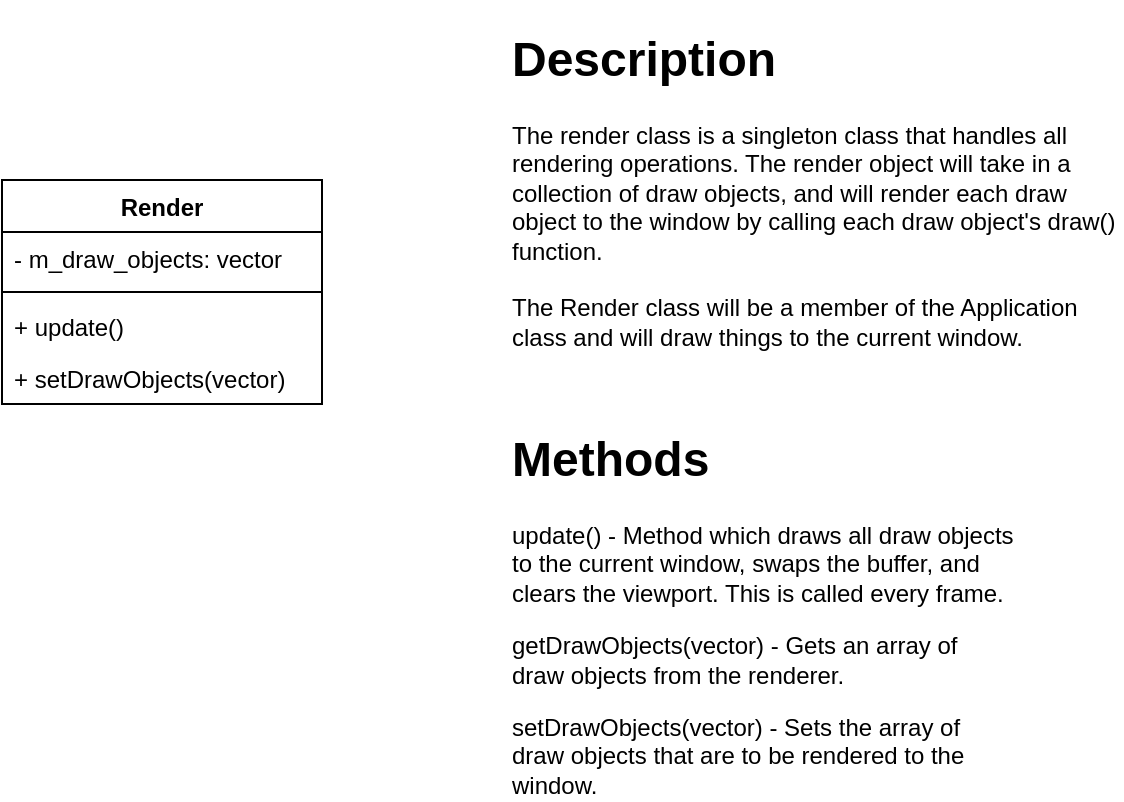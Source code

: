<mxfile version="14.6.13" type="device"><diagram id="c7enb1Oo8xsR4YN7ZkBd" name="Page-1"><mxGraphModel dx="1086" dy="966" grid="1" gridSize="10" guides="1" tooltips="1" connect="1" arrows="1" fold="1" page="1" pageScale="1" pageWidth="850" pageHeight="1100" math="0" shadow="0"><root><mxCell id="0"/><mxCell id="1" parent="0"/><mxCell id="prULGbvzXYEjRxtSTc4L-1" value="&lt;h1&gt;Description&lt;/h1&gt;&lt;div&gt;The render class is a singleton class that handles all rendering operations. The render object will take in a collection of draw objects, and will render each draw object to the window by calling each draw object's draw() function.&lt;/div&gt;&lt;div&gt;&lt;br&gt;&lt;/div&gt;&lt;div&gt;The Render class will be a member of the Application class and will draw things to the current window.&lt;/div&gt;" style="text;html=1;strokeColor=none;fillColor=none;spacing=5;spacingTop=-20;whiteSpace=wrap;overflow=hidden;rounded=0;" parent="1" vertex="1"><mxGeometry x="490" y="80" width="310" height="210" as="geometry"/></mxCell><mxCell id="prULGbvzXYEjRxtSTc4L-2" value="Render" style="swimlane;fontStyle=1;align=center;verticalAlign=top;childLayout=stackLayout;horizontal=1;startSize=26;horizontalStack=0;resizeParent=1;resizeParentMax=0;resizeLast=0;collapsible=1;marginBottom=0;" parent="1" vertex="1"><mxGeometry x="240" y="160" width="160" height="112" as="geometry"/></mxCell><mxCell id="prULGbvzXYEjRxtSTc4L-3" value="- m_draw_objects: vector" style="text;strokeColor=none;fillColor=none;align=left;verticalAlign=top;spacingLeft=4;spacingRight=4;overflow=hidden;rotatable=0;points=[[0,0.5],[1,0.5]];portConstraint=eastwest;" parent="prULGbvzXYEjRxtSTc4L-2" vertex="1"><mxGeometry y="26" width="160" height="26" as="geometry"/></mxCell><mxCell id="prULGbvzXYEjRxtSTc4L-4" value="" style="line;strokeWidth=1;fillColor=none;align=left;verticalAlign=middle;spacingTop=-1;spacingLeft=3;spacingRight=3;rotatable=0;labelPosition=right;points=[];portConstraint=eastwest;" parent="prULGbvzXYEjRxtSTc4L-2" vertex="1"><mxGeometry y="52" width="160" height="8" as="geometry"/></mxCell><mxCell id="-rpMma9EenRafQ6_vRg6-1" value="+ update()" style="text;strokeColor=none;fillColor=none;align=left;verticalAlign=top;spacingLeft=4;spacingRight=4;overflow=hidden;rotatable=0;points=[[0,0.5],[1,0.5]];portConstraint=eastwest;" vertex="1" parent="prULGbvzXYEjRxtSTc4L-2"><mxGeometry y="60" width="160" height="26" as="geometry"/></mxCell><mxCell id="prULGbvzXYEjRxtSTc4L-5" value="+ setDrawObjects(vector)" style="text;strokeColor=none;fillColor=none;align=left;verticalAlign=top;spacingLeft=4;spacingRight=4;overflow=hidden;rotatable=0;points=[[0,0.5],[1,0.5]];portConstraint=eastwest;" parent="prULGbvzXYEjRxtSTc4L-2" vertex="1"><mxGeometry y="86" width="160" height="26" as="geometry"/></mxCell><mxCell id="prULGbvzXYEjRxtSTc4L-8" value="&lt;h1&gt;Methods&lt;/h1&gt;&lt;p&gt;update() - Method which draws all draw objects to the current window, swaps the buffer, and clears the viewport. This is called every frame.&lt;/p&gt;&lt;p&gt;getDrawObjects(vector) - Gets an array of draw objects from the renderer.&lt;/p&gt;&lt;p&gt;setDrawObjects(vector) - Sets the array of draw objects that are to be rendered to the window.&lt;/p&gt;" style="text;html=1;strokeColor=none;fillColor=none;spacing=5;spacingTop=-20;whiteSpace=wrap;overflow=hidden;rounded=0;" parent="1" vertex="1"><mxGeometry x="490" y="280" width="260" height="190" as="geometry"/></mxCell></root></mxGraphModel></diagram></mxfile>